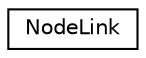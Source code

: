 digraph "Graphical Class Hierarchy"
{
  edge [fontname="Helvetica",fontsize="10",labelfontname="Helvetica",labelfontsize="10"];
  node [fontname="Helvetica",fontsize="10",shape=record];
  rankdir="LR";
  Node0 [label="NodeLink",height=0.2,width=0.4,color="black", fillcolor="white", style="filled",URL="$struct_node_link.html"];
}
